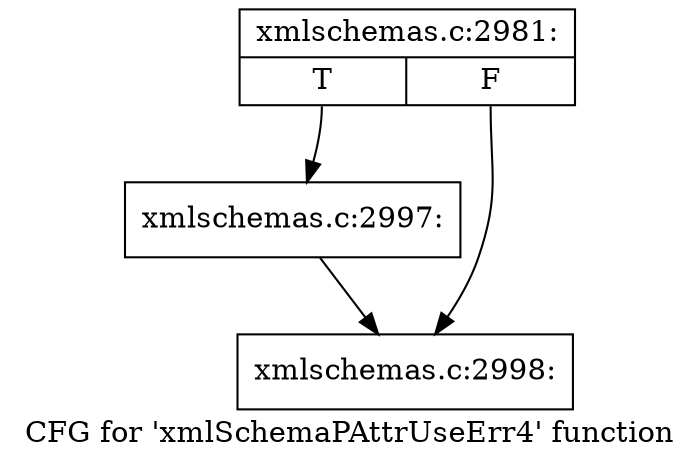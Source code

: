 digraph "CFG for 'xmlSchemaPAttrUseErr4' function" {
	label="CFG for 'xmlSchemaPAttrUseErr4' function";

	Node0x522ae00 [shape=record,label="{xmlschemas.c:2981:|{<s0>T|<s1>F}}"];
	Node0x522ae00:s0 -> Node0x524c5c0;
	Node0x522ae00:s1 -> Node0x524c610;
	Node0x524c5c0 [shape=record,label="{xmlschemas.c:2997:}"];
	Node0x524c5c0 -> Node0x524c610;
	Node0x524c610 [shape=record,label="{xmlschemas.c:2998:}"];
}
